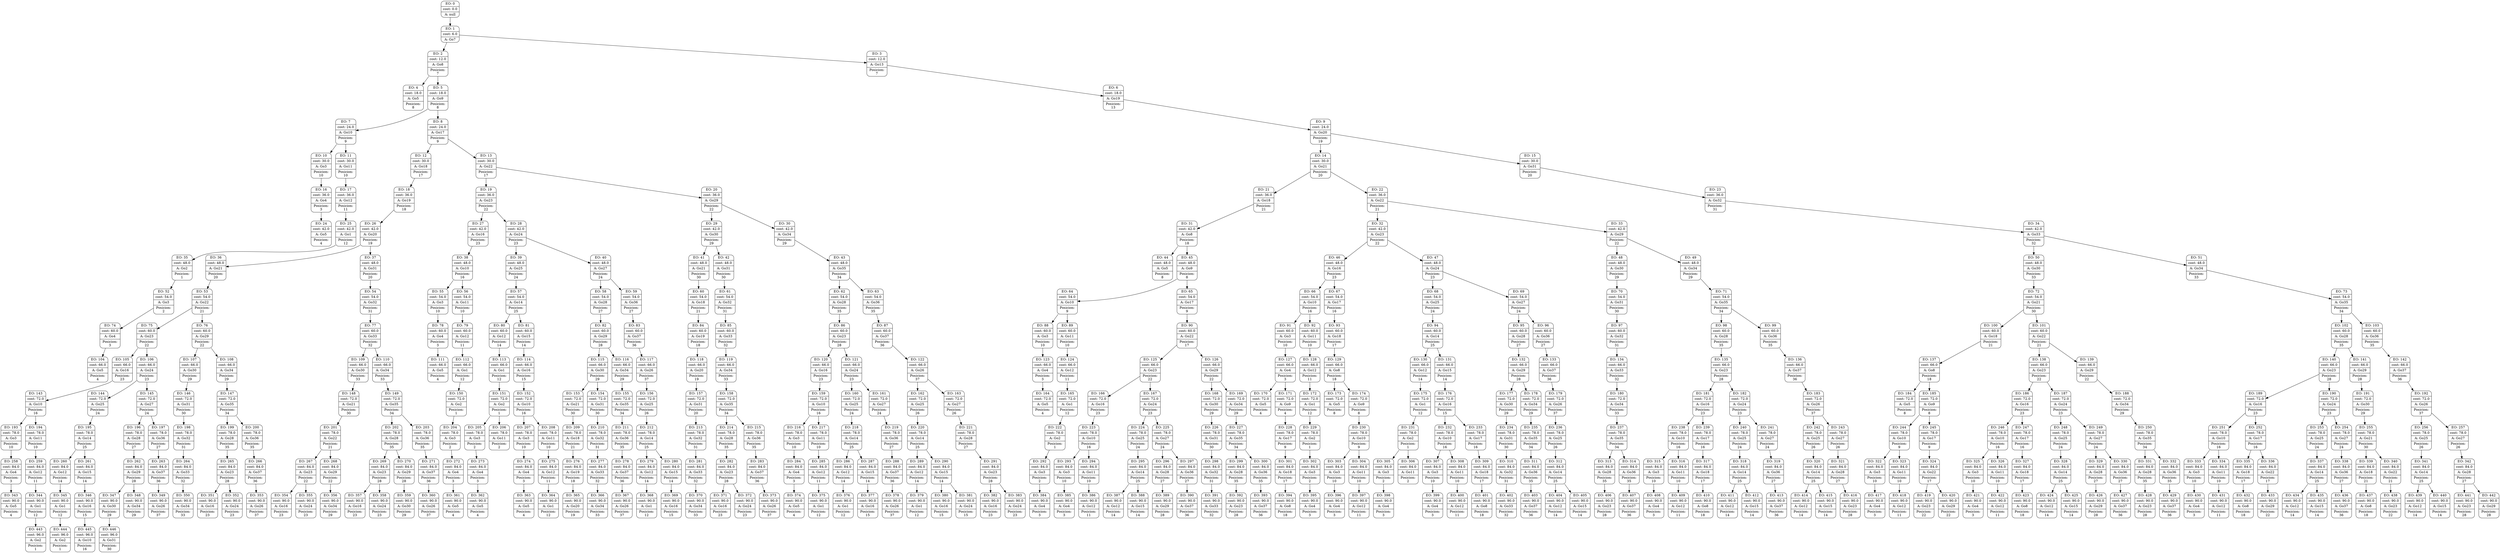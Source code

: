 digraph g {
node [shape = Mrecord];
nodo0[label="{EO: 0|cost: 0.0|A: null}"]
nodo1[label="{EO: 1|cost: 6.0|A: Go7}"]
nodo2[label="{EO: 2|cost: 12.0|A: Go8|Posicion:\n7}"]
nodo4[label="{EO: 4|cost: 18.0|A: Go5|Posicion:\n8}"]

nodo2 -> nodo4;
nodo5[label="{EO: 5|cost: 18.0|A: Go9|Posicion:\n8}"]
nodo7[label="{EO: 7|cost: 24.0|A: Go10|Posicion:\n9}"]
nodo10[label="{EO: 10|cost: 30.0|A: Go3|Posicion:\n10}"]
nodo16[label="{EO: 16|cost: 36.0|A: Go4|Posicion:\n3}"]
nodo24[label="{EO: 24|cost: 42.0|A: Go5|Posicion:\n4}"]

nodo16 -> nodo24;

nodo10 -> nodo16;

nodo7 -> nodo10;
nodo11[label="{EO: 11|cost: 30.0|A: Go11|Posicion:\n10}"]
nodo17[label="{EO: 17|cost: 36.0|A: Go12|Posicion:\n11}"]
nodo25[label="{EO: 25|cost: 42.0|A: Go1|Posicion:\n12}"]
nodo35[label="{EO: 35|cost: 48.0|A: Go2|Posicion:\n1}"]
nodo52[label="{EO: 52|cost: 54.0|A: Go3|Posicion:\n2}"]
nodo74[label="{EO: 74|cost: 60.0|A: Go4|Posicion:\n3}"]
nodo104[label="{EO: 104|cost: 66.0|A: Go5|Posicion:\n4}"]

nodo74 -> nodo104;

nodo52 -> nodo74;

nodo35 -> nodo52;

nodo25 -> nodo35;

nodo17 -> nodo25;

nodo11 -> nodo17;

nodo7 -> nodo11;

nodo5 -> nodo7;
nodo8[label="{EO: 8|cost: 24.0|A: Go17|Posicion:\n9}"]
nodo12[label="{EO: 12|cost: 30.0|A: Go18|Posicion:\n17}"]
nodo18[label="{EO: 18|cost: 36.0|A: Go19|Posicion:\n18}"]
nodo26[label="{EO: 26|cost: 42.0|A: Go20|Posicion:\n19}"]
nodo36[label="{EO: 36|cost: 48.0|A: Go21|Posicion:\n20}"]
nodo53[label="{EO: 53|cost: 54.0|A: Go22|Posicion:\n21}"]
nodo75[label="{EO: 75|cost: 60.0|A: Go23|Posicion:\n22}"]
nodo105[label="{EO: 105|cost: 66.0|A: Go16|Posicion:\n23}"]
nodo143[label="{EO: 143|cost: 72.0|A: Go10|Posicion:\n16}"]
nodo193[label="{EO: 193|cost: 78.0|A: Go3|Posicion:\n10}"]
nodo258[label="{EO: 258|cost: 84.0|A: Go4|Posicion:\n3}"]
nodo343[label="{EO: 343|cost: 90.0|A: Go5|Posicion:\n4}"]

nodo258 -> nodo343;

nodo193 -> nodo258;

nodo143 -> nodo193;
nodo194[label="{EO: 194|cost: 78.0|A: Go11|Posicion:\n10}"]
nodo259[label="{EO: 259|cost: 84.0|A: Go12|Posicion:\n11}"]
nodo344[label="{EO: 344|cost: 90.0|A: Go1|Posicion:\n12}"]
nodo443[label="{EO: 443|cost: 96.0|A: Go2|Posicion:\n1}"]

nodo344 -> nodo443;

nodo259 -> nodo344;

nodo194 -> nodo259;

nodo143 -> nodo194;

nodo105 -> nodo143;

nodo75 -> nodo105;
nodo106[label="{EO: 106|cost: 66.0|A: Go24|Posicion:\n23}"]
nodo144[label="{EO: 144|cost: 72.0|A: Go25|Posicion:\n24}"]
nodo195[label="{EO: 195|cost: 78.0|A: Go14|Posicion:\n25}"]
nodo260[label="{EO: 260|cost: 84.0|A: Go12|Posicion:\n14}"]
nodo345[label="{EO: 345|cost: 90.0|A: Go1|Posicion:\n12}"]
nodo444[label="{EO: 444|cost: 96.0|A: Go2|Posicion:\n1}"]

nodo345 -> nodo444;

nodo260 -> nodo345;

nodo195 -> nodo260;
nodo261[label="{EO: 261|cost: 84.0|A: Go15|Posicion:\n14}"]
nodo346[label="{EO: 346|cost: 90.0|A: Go16|Posicion:\n15}"]
nodo445[label="{EO: 445|cost: 96.0|A: Go10|Posicion:\n16}"]

nodo346 -> nodo445;

nodo261 -> nodo346;

nodo195 -> nodo261;

nodo144 -> nodo195;

nodo106 -> nodo144;
nodo145[label="{EO: 145|cost: 72.0|A: Go27|Posicion:\n24}"]
nodo196[label="{EO: 196|cost: 78.0|A: Go28|Posicion:\n27}"]
nodo262[label="{EO: 262|cost: 84.0|A: Go29|Posicion:\n28}"]
nodo347[label="{EO: 347|cost: 90.0|A: Go30|Posicion:\n29}"]
nodo446[label="{EO: 446|cost: 96.0|A: Go31|Posicion:\n30}"]

nodo347 -> nodo446;

nodo262 -> nodo347;
nodo348[label="{EO: 348|cost: 90.0|A: Go34|Posicion:\n29}"]

nodo262 -> nodo348;

nodo196 -> nodo262;

nodo145 -> nodo196;
nodo197[label="{EO: 197|cost: 78.0|A: Go36|Posicion:\n27}"]
nodo263[label="{EO: 263|cost: 84.0|A: Go37|Posicion:\n36}"]
nodo349[label="{EO: 349|cost: 90.0|A: Go26|Posicion:\n37}"]

nodo263 -> nodo349;

nodo197 -> nodo263;

nodo145 -> nodo197;

nodo106 -> nodo145;

nodo75 -> nodo106;

nodo53 -> nodo75;
nodo76[label="{EO: 76|cost: 60.0|A: Go29|Posicion:\n22}"]
nodo107[label="{EO: 107|cost: 66.0|A: Go30|Posicion:\n29}"]
nodo146[label="{EO: 146|cost: 72.0|A: Go31|Posicion:\n30}"]
nodo198[label="{EO: 198|cost: 78.0|A: Go32|Posicion:\n31}"]
nodo264[label="{EO: 264|cost: 84.0|A: Go33|Posicion:\n32}"]
nodo350[label="{EO: 350|cost: 90.0|A: Go34|Posicion:\n33}"]

nodo264 -> nodo350;

nodo198 -> nodo264;

nodo146 -> nodo198;

nodo107 -> nodo146;

nodo76 -> nodo107;
nodo108[label="{EO: 108|cost: 66.0|A: Go34|Posicion:\n29}"]
nodo147[label="{EO: 147|cost: 72.0|A: Go35|Posicion:\n34}"]
nodo199[label="{EO: 199|cost: 78.0|A: Go28|Posicion:\n35}"]
nodo265[label="{EO: 265|cost: 84.0|A: Go23|Posicion:\n28}"]
nodo351[label="{EO: 351|cost: 90.0|A: Go16|Posicion:\n23}"]

nodo265 -> nodo351;
nodo352[label="{EO: 352|cost: 90.0|A: Go24|Posicion:\n23}"]

nodo265 -> nodo352;

nodo199 -> nodo265;

nodo147 -> nodo199;
nodo200[label="{EO: 200|cost: 78.0|A: Go36|Posicion:\n35}"]
nodo266[label="{EO: 266|cost: 84.0|A: Go37|Posicion:\n36}"]
nodo353[label="{EO: 353|cost: 90.0|A: Go26|Posicion:\n37}"]

nodo266 -> nodo353;

nodo200 -> nodo266;

nodo147 -> nodo200;

nodo108 -> nodo147;

nodo76 -> nodo108;

nodo53 -> nodo76;

nodo36 -> nodo53;

nodo26 -> nodo36;
nodo37[label="{EO: 37|cost: 48.0|A: Go31|Posicion:\n20}"]
nodo54[label="{EO: 54|cost: 54.0|A: Go32|Posicion:\n31}"]
nodo77[label="{EO: 77|cost: 60.0|A: Go33|Posicion:\n32}"]
nodo109[label="{EO: 109|cost: 66.0|A: Go30|Posicion:\n33}"]
nodo148[label="{EO: 148|cost: 72.0|A: Go21|Posicion:\n30}"]
nodo201[label="{EO: 201|cost: 78.0|A: Go22|Posicion:\n21}"]
nodo267[label="{EO: 267|cost: 84.0|A: Go23|Posicion:\n22}"]
nodo354[label="{EO: 354|cost: 90.0|A: Go16|Posicion:\n23}"]

nodo267 -> nodo354;
nodo355[label="{EO: 355|cost: 90.0|A: Go24|Posicion:\n23}"]

nodo267 -> nodo355;

nodo201 -> nodo267;
nodo268[label="{EO: 268|cost: 84.0|A: Go29|Posicion:\n22}"]
nodo356[label="{EO: 356|cost: 90.0|A: Go34|Posicion:\n29}"]

nodo268 -> nodo356;

nodo201 -> nodo268;

nodo148 -> nodo201;

nodo109 -> nodo148;

nodo77 -> nodo109;
nodo110[label="{EO: 110|cost: 66.0|A: Go34|Posicion:\n33}"]
nodo149[label="{EO: 149|cost: 72.0|A: Go35|Posicion:\n34}"]
nodo202[label="{EO: 202|cost: 78.0|A: Go28|Posicion:\n35}"]
nodo269[label="{EO: 269|cost: 84.0|A: Go23|Posicion:\n28}"]
nodo357[label="{EO: 357|cost: 90.0|A: Go16|Posicion:\n23}"]

nodo269 -> nodo357;
nodo358[label="{EO: 358|cost: 90.0|A: Go24|Posicion:\n23}"]

nodo269 -> nodo358;

nodo202 -> nodo269;
nodo270[label="{EO: 270|cost: 84.0|A: Go29|Posicion:\n28}"]
nodo359[label="{EO: 359|cost: 90.0|A: Go30|Posicion:\n29}"]

nodo270 -> nodo359;

nodo202 -> nodo270;

nodo149 -> nodo202;
nodo203[label="{EO: 203|cost: 78.0|A: Go36|Posicion:\n35}"]
nodo271[label="{EO: 271|cost: 84.0|A: Go37|Posicion:\n36}"]
nodo360[label="{EO: 360|cost: 90.0|A: Go26|Posicion:\n37}"]

nodo271 -> nodo360;

nodo203 -> nodo271;

nodo149 -> nodo203;

nodo110 -> nodo149;

nodo77 -> nodo110;

nodo54 -> nodo77;

nodo37 -> nodo54;

nodo26 -> nodo37;

nodo18 -> nodo26;

nodo12 -> nodo18;

nodo8 -> nodo12;
nodo13[label="{EO: 13|cost: 30.0|A: Go22|Posicion:\n17}"]
nodo19[label="{EO: 19|cost: 36.0|A: Go23|Posicion:\n22}"]
nodo27[label="{EO: 27|cost: 42.0|A: Go16|Posicion:\n23}"]
nodo38[label="{EO: 38|cost: 48.0|A: Go10|Posicion:\n16}"]
nodo55[label="{EO: 55|cost: 54.0|A: Go3|Posicion:\n10}"]
nodo78[label="{EO: 78|cost: 60.0|A: Go4|Posicion:\n3}"]
nodo111[label="{EO: 111|cost: 66.0|A: Go5|Posicion:\n4}"]

nodo78 -> nodo111;

nodo55 -> nodo78;

nodo38 -> nodo55;
nodo56[label="{EO: 56|cost: 54.0|A: Go11|Posicion:\n10}"]
nodo79[label="{EO: 79|cost: 60.0|A: Go12|Posicion:\n11}"]
nodo112[label="{EO: 112|cost: 66.0|A: Go1|Posicion:\n12}"]
nodo150[label="{EO: 150|cost: 72.0|A: Go2|Posicion:\n1}"]
nodo204[label="{EO: 204|cost: 78.0|A: Go3|Posicion:\n2}"]
nodo272[label="{EO: 272|cost: 84.0|A: Go4|Posicion:\n3}"]
nodo361[label="{EO: 361|cost: 90.0|A: Go5|Posicion:\n4}"]

nodo272 -> nodo361;

nodo204 -> nodo272;

nodo150 -> nodo204;

nodo112 -> nodo150;

nodo79 -> nodo112;

nodo56 -> nodo79;

nodo38 -> nodo56;

nodo27 -> nodo38;

nodo19 -> nodo27;
nodo28[label="{EO: 28|cost: 42.0|A: Go24|Posicion:\n23}"]
nodo39[label="{EO: 39|cost: 48.0|A: Go25|Posicion:\n24}"]
nodo57[label="{EO: 57|cost: 54.0|A: Go14|Posicion:\n25}"]
nodo80[label="{EO: 80|cost: 60.0|A: Go12|Posicion:\n14}"]
nodo113[label="{EO: 113|cost: 66.0|A: Go1|Posicion:\n12}"]
nodo151[label="{EO: 151|cost: 72.0|A: Go2|Posicion:\n1}"]
nodo205[label="{EO: 205|cost: 78.0|A: Go3|Posicion:\n2}"]
nodo273[label="{EO: 273|cost: 84.0|A: Go4|Posicion:\n3}"]
nodo362[label="{EO: 362|cost: 90.0|A: Go5|Posicion:\n4}"]

nodo273 -> nodo362;

nodo205 -> nodo273;

nodo151 -> nodo205;
nodo206[label="{EO: 206|cost: 78.0|A: Go11|Posicion:\n2}"]

nodo151 -> nodo206;

nodo113 -> nodo151;

nodo80 -> nodo113;

nodo57 -> nodo80;
nodo81[label="{EO: 81|cost: 60.0|A: Go15|Posicion:\n14}"]
nodo114[label="{EO: 114|cost: 66.0|A: Go16|Posicion:\n15}"]
nodo152[label="{EO: 152|cost: 72.0|A: Go10|Posicion:\n16}"]
nodo207[label="{EO: 207|cost: 78.0|A: Go3|Posicion:\n10}"]
nodo274[label="{EO: 274|cost: 84.0|A: Go4|Posicion:\n3}"]
nodo363[label="{EO: 363|cost: 90.0|A: Go5|Posicion:\n4}"]

nodo274 -> nodo363;

nodo207 -> nodo274;

nodo152 -> nodo207;
nodo208[label="{EO: 208|cost: 78.0|A: Go11|Posicion:\n10}"]
nodo275[label="{EO: 275|cost: 84.0|A: Go12|Posicion:\n11}"]
nodo364[label="{EO: 364|cost: 90.0|A: Go1|Posicion:\n12}"]

nodo275 -> nodo364;

nodo208 -> nodo275;

nodo152 -> nodo208;

nodo114 -> nodo152;

nodo81 -> nodo114;

nodo57 -> nodo81;

nodo39 -> nodo57;

nodo28 -> nodo39;
nodo40[label="{EO: 40|cost: 48.0|A: Go27|Posicion:\n24}"]
nodo58[label="{EO: 58|cost: 54.0|A: Go28|Posicion:\n27}"]
nodo82[label="{EO: 82|cost: 60.0|A: Go29|Posicion:\n28}"]
nodo115[label="{EO: 115|cost: 66.0|A: Go30|Posicion:\n29}"]
nodo153[label="{EO: 153|cost: 72.0|A: Go21|Posicion:\n30}"]
nodo209[label="{EO: 209|cost: 78.0|A: Go18|Posicion:\n21}"]
nodo276[label="{EO: 276|cost: 84.0|A: Go19|Posicion:\n18}"]
nodo365[label="{EO: 365|cost: 90.0|A: Go20|Posicion:\n19}"]

nodo276 -> nodo365;

nodo209 -> nodo276;

nodo153 -> nodo209;

nodo115 -> nodo153;
nodo154[label="{EO: 154|cost: 72.0|A: Go31|Posicion:\n30}"]
nodo210[label="{EO: 210|cost: 78.0|A: Go32|Posicion:\n31}"]
nodo277[label="{EO: 277|cost: 84.0|A: Go33|Posicion:\n32}"]
nodo366[label="{EO: 366|cost: 90.0|A: Go34|Posicion:\n33}"]

nodo277 -> nodo366;

nodo210 -> nodo277;

nodo154 -> nodo210;

nodo115 -> nodo154;

nodo82 -> nodo115;
nodo116[label="{EO: 116|cost: 66.0|A: Go34|Posicion:\n29}"]
nodo155[label="{EO: 155|cost: 72.0|A: Go35|Posicion:\n34}"]
nodo211[label="{EO: 211|cost: 78.0|A: Go36|Posicion:\n35}"]
nodo278[label="{EO: 278|cost: 84.0|A: Go37|Posicion:\n36}"]
nodo367[label="{EO: 367|cost: 90.0|A: Go26|Posicion:\n37}"]

nodo278 -> nodo367;

nodo211 -> nodo278;

nodo155 -> nodo211;

nodo116 -> nodo155;

nodo82 -> nodo116;

nodo58 -> nodo82;

nodo40 -> nodo58;
nodo59[label="{EO: 59|cost: 54.0|A: Go36|Posicion:\n27}"]
nodo83[label="{EO: 83|cost: 60.0|A: Go37|Posicion:\n36}"]
nodo117[label="{EO: 117|cost: 66.0|A: Go26|Posicion:\n37}"]
nodo156[label="{EO: 156|cost: 72.0|A: Go25|Posicion:\n26}"]
nodo212[label="{EO: 212|cost: 78.0|A: Go14|Posicion:\n25}"]
nodo279[label="{EO: 279|cost: 84.0|A: Go12|Posicion:\n14}"]
nodo368[label="{EO: 368|cost: 90.0|A: Go1|Posicion:\n12}"]

nodo279 -> nodo368;

nodo212 -> nodo279;
nodo280[label="{EO: 280|cost: 84.0|A: Go15|Posicion:\n14}"]
nodo369[label="{EO: 369|cost: 90.0|A: Go16|Posicion:\n15}"]

nodo280 -> nodo369;

nodo212 -> nodo280;

nodo156 -> nodo212;

nodo117 -> nodo156;

nodo83 -> nodo117;

nodo59 -> nodo83;

nodo40 -> nodo59;

nodo28 -> nodo40;

nodo19 -> nodo28;

nodo13 -> nodo19;
nodo20[label="{EO: 20|cost: 36.0|A: Go29|Posicion:\n22}"]
nodo29[label="{EO: 29|cost: 42.0|A: Go30|Posicion:\n29}"]
nodo41[label="{EO: 41|cost: 48.0|A: Go21|Posicion:\n30}"]
nodo60[label="{EO: 60|cost: 54.0|A: Go18|Posicion:\n21}"]
nodo84[label="{EO: 84|cost: 60.0|A: Go19|Posicion:\n18}"]
nodo118[label="{EO: 118|cost: 66.0|A: Go20|Posicion:\n19}"]
nodo157[label="{EO: 157|cost: 72.0|A: Go31|Posicion:\n20}"]
nodo213[label="{EO: 213|cost: 78.0|A: Go32|Posicion:\n31}"]
nodo281[label="{EO: 281|cost: 84.0|A: Go33|Posicion:\n32}"]
nodo370[label="{EO: 370|cost: 90.0|A: Go34|Posicion:\n33}"]

nodo281 -> nodo370;

nodo213 -> nodo281;

nodo157 -> nodo213;

nodo118 -> nodo157;

nodo84 -> nodo118;

nodo60 -> nodo84;

nodo41 -> nodo60;

nodo29 -> nodo41;
nodo42[label="{EO: 42|cost: 48.0|A: Go31|Posicion:\n30}"]
nodo61[label="{EO: 61|cost: 54.0|A: Go32|Posicion:\n31}"]
nodo85[label="{EO: 85|cost: 60.0|A: Go33|Posicion:\n32}"]
nodo119[label="{EO: 119|cost: 66.0|A: Go34|Posicion:\n33}"]
nodo158[label="{EO: 158|cost: 72.0|A: Go35|Posicion:\n34}"]
nodo214[label="{EO: 214|cost: 78.0|A: Go28|Posicion:\n35}"]
nodo282[label="{EO: 282|cost: 84.0|A: Go23|Posicion:\n28}"]
nodo371[label="{EO: 371|cost: 90.0|A: Go16|Posicion:\n23}"]

nodo282 -> nodo371;
nodo372[label="{EO: 372|cost: 90.0|A: Go24|Posicion:\n23}"]

nodo282 -> nodo372;

nodo214 -> nodo282;

nodo158 -> nodo214;
nodo215[label="{EO: 215|cost: 78.0|A: Go36|Posicion:\n35}"]
nodo283[label="{EO: 283|cost: 84.0|A: Go37|Posicion:\n36}"]
nodo373[label="{EO: 373|cost: 90.0|A: Go26|Posicion:\n37}"]

nodo283 -> nodo373;

nodo215 -> nodo283;

nodo158 -> nodo215;

nodo119 -> nodo158;

nodo85 -> nodo119;

nodo61 -> nodo85;

nodo42 -> nodo61;

nodo29 -> nodo42;

nodo20 -> nodo29;
nodo30[label="{EO: 30|cost: 42.0|A: Go34|Posicion:\n29}"]
nodo43[label="{EO: 43|cost: 48.0|A: Go35|Posicion:\n34}"]
nodo62[label="{EO: 62|cost: 54.0|A: Go28|Posicion:\n35}"]
nodo86[label="{EO: 86|cost: 60.0|A: Go23|Posicion:\n28}"]
nodo120[label="{EO: 120|cost: 66.0|A: Go16|Posicion:\n23}"]
nodo159[label="{EO: 159|cost: 72.0|A: Go10|Posicion:\n16}"]
nodo216[label="{EO: 216|cost: 78.0|A: Go3|Posicion:\n10}"]
nodo284[label="{EO: 284|cost: 84.0|A: Go4|Posicion:\n3}"]
nodo374[label="{EO: 374|cost: 90.0|A: Go5|Posicion:\n4}"]

nodo284 -> nodo374;

nodo216 -> nodo284;

nodo159 -> nodo216;
nodo217[label="{EO: 217|cost: 78.0|A: Go11|Posicion:\n10}"]
nodo285[label="{EO: 285|cost: 84.0|A: Go12|Posicion:\n11}"]
nodo375[label="{EO: 375|cost: 90.0|A: Go1|Posicion:\n12}"]

nodo285 -> nodo375;

nodo217 -> nodo285;

nodo159 -> nodo217;

nodo120 -> nodo159;

nodo86 -> nodo120;
nodo121[label="{EO: 121|cost: 66.0|A: Go24|Posicion:\n23}"]
nodo160[label="{EO: 160|cost: 72.0|A: Go25|Posicion:\n24}"]
nodo218[label="{EO: 218|cost: 78.0|A: Go14|Posicion:\n25}"]
nodo286[label="{EO: 286|cost: 84.0|A: Go12|Posicion:\n14}"]
nodo376[label="{EO: 376|cost: 90.0|A: Go1|Posicion:\n12}"]

nodo286 -> nodo376;

nodo218 -> nodo286;
nodo287[label="{EO: 287|cost: 84.0|A: Go15|Posicion:\n14}"]
nodo377[label="{EO: 377|cost: 90.0|A: Go16|Posicion:\n15}"]

nodo287 -> nodo377;

nodo218 -> nodo287;

nodo160 -> nodo218;

nodo121 -> nodo160;
nodo161[label="{EO: 161|cost: 72.0|A: Go27|Posicion:\n24}"]
nodo219[label="{EO: 219|cost: 78.0|A: Go36|Posicion:\n27}"]
nodo288[label="{EO: 288|cost: 84.0|A: Go37|Posicion:\n36}"]
nodo378[label="{EO: 378|cost: 90.0|A: Go26|Posicion:\n37}"]

nodo288 -> nodo378;

nodo219 -> nodo288;

nodo161 -> nodo219;

nodo121 -> nodo161;

nodo86 -> nodo121;

nodo62 -> nodo86;

nodo43 -> nodo62;
nodo63[label="{EO: 63|cost: 54.0|A: Go36|Posicion:\n35}"]
nodo87[label="{EO: 87|cost: 60.0|A: Go37|Posicion:\n36}"]
nodo122[label="{EO: 122|cost: 66.0|A: Go26|Posicion:\n37}"]
nodo162[label="{EO: 162|cost: 72.0|A: Go25|Posicion:\n26}"]
nodo220[label="{EO: 220|cost: 78.0|A: Go14|Posicion:\n25}"]
nodo289[label="{EO: 289|cost: 84.0|A: Go12|Posicion:\n14}"]
nodo379[label="{EO: 379|cost: 90.0|A: Go1|Posicion:\n12}"]

nodo289 -> nodo379;

nodo220 -> nodo289;
nodo290[label="{EO: 290|cost: 84.0|A: Go15|Posicion:\n14}"]
nodo380[label="{EO: 380|cost: 90.0|A: Go16|Posicion:\n15}"]

nodo290 -> nodo380;
nodo381[label="{EO: 381|cost: 90.0|A: Go24|Posicion:\n15}"]

nodo290 -> nodo381;

nodo220 -> nodo290;

nodo162 -> nodo220;

nodo122 -> nodo162;
nodo163[label="{EO: 163|cost: 72.0|A: Go27|Posicion:\n26}"]
nodo221[label="{EO: 221|cost: 78.0|A: Go28|Posicion:\n27}"]
nodo291[label="{EO: 291|cost: 84.0|A: Go23|Posicion:\n28}"]
nodo382[label="{EO: 382|cost: 90.0|A: Go16|Posicion:\n23}"]

nodo291 -> nodo382;
nodo383[label="{EO: 383|cost: 90.0|A: Go24|Posicion:\n23}"]

nodo291 -> nodo383;

nodo221 -> nodo291;

nodo163 -> nodo221;

nodo122 -> nodo163;

nodo87 -> nodo122;

nodo63 -> nodo87;

nodo43 -> nodo63;

nodo30 -> nodo43;

nodo20 -> nodo30;

nodo13 -> nodo20;

nodo8 -> nodo13;

nodo5 -> nodo8;

nodo2 -> nodo5;

nodo1 -> nodo2;
nodo3[label="{EO: 3|cost: 12.0|A: Go13|Posicion:\n7}"]
nodo6[label="{EO: 6|cost: 18.0|A: Go19|Posicion:\n13}"]
nodo9[label="{EO: 9|cost: 24.0|A: Go20|Posicion:\n19}"]
nodo14[label="{EO: 14|cost: 30.0|A: Go21|Posicion:\n20}"]
nodo21[label="{EO: 21|cost: 36.0|A: Go18|Posicion:\n21}"]
nodo31[label="{EO: 31|cost: 42.0|A: Go8|Posicion:\n18}"]
nodo44[label="{EO: 44|cost: 48.0|A: Go5|Posicion:\n8}"]

nodo31 -> nodo44;
nodo45[label="{EO: 45|cost: 48.0|A: Go9|Posicion:\n8}"]
nodo64[label="{EO: 64|cost: 54.0|A: Go10|Posicion:\n9}"]
nodo88[label="{EO: 88|cost: 60.0|A: Go3|Posicion:\n10}"]
nodo123[label="{EO: 123|cost: 66.0|A: Go4|Posicion:\n3}"]
nodo164[label="{EO: 164|cost: 72.0|A: Go5|Posicion:\n4}"]

nodo123 -> nodo164;

nodo88 -> nodo123;

nodo64 -> nodo88;
nodo89[label="{EO: 89|cost: 60.0|A: Go11|Posicion:\n10}"]
nodo124[label="{EO: 124|cost: 66.0|A: Go12|Posicion:\n11}"]
nodo165[label="{EO: 165|cost: 72.0|A: Go1|Posicion:\n12}"]
nodo222[label="{EO: 222|cost: 78.0|A: Go2|Posicion:\n1}"]
nodo292[label="{EO: 292|cost: 84.0|A: Go3|Posicion:\n2}"]
nodo384[label="{EO: 384|cost: 90.0|A: Go4|Posicion:\n3}"]

nodo292 -> nodo384;

nodo222 -> nodo292;

nodo165 -> nodo222;

nodo124 -> nodo165;

nodo89 -> nodo124;

nodo64 -> nodo89;

nodo45 -> nodo64;
nodo65[label="{EO: 65|cost: 54.0|A: Go17|Posicion:\n9}"]
nodo90[label="{EO: 90|cost: 60.0|A: Go22|Posicion:\n17}"]
nodo125[label="{EO: 125|cost: 66.0|A: Go23|Posicion:\n22}"]
nodo166[label="{EO: 166|cost: 72.0|A: Go16|Posicion:\n23}"]
nodo223[label="{EO: 223|cost: 78.0|A: Go10|Posicion:\n16}"]
nodo293[label="{EO: 293|cost: 84.0|A: Go3|Posicion:\n10}"]
nodo385[label="{EO: 385|cost: 90.0|A: Go4|Posicion:\n3}"]

nodo293 -> nodo385;

nodo223 -> nodo293;
nodo294[label="{EO: 294|cost: 84.0|A: Go11|Posicion:\n10}"]
nodo386[label="{EO: 386|cost: 90.0|A: Go12|Posicion:\n11}"]

nodo294 -> nodo386;

nodo223 -> nodo294;

nodo166 -> nodo223;

nodo125 -> nodo166;
nodo167[label="{EO: 167|cost: 72.0|A: Go24|Posicion:\n23}"]
nodo224[label="{EO: 224|cost: 78.0|A: Go25|Posicion:\n24}"]
nodo295[label="{EO: 295|cost: 84.0|A: Go14|Posicion:\n25}"]
nodo387[label="{EO: 387|cost: 90.0|A: Go12|Posicion:\n14}"]

nodo295 -> nodo387;
nodo388[label="{EO: 388|cost: 90.0|A: Go15|Posicion:\n14}"]

nodo295 -> nodo388;

nodo224 -> nodo295;

nodo167 -> nodo224;
nodo225[label="{EO: 225|cost: 78.0|A: Go27|Posicion:\n24}"]
nodo296[label="{EO: 296|cost: 84.0|A: Go28|Posicion:\n27}"]
nodo389[label="{EO: 389|cost: 90.0|A: Go29|Posicion:\n28}"]

nodo296 -> nodo389;

nodo225 -> nodo296;
nodo297[label="{EO: 297|cost: 84.0|A: Go36|Posicion:\n27}"]
nodo390[label="{EO: 390|cost: 90.0|A: Go37|Posicion:\n36}"]

nodo297 -> nodo390;

nodo225 -> nodo297;

nodo167 -> nodo225;

nodo125 -> nodo167;

nodo90 -> nodo125;
nodo126[label="{EO: 126|cost: 66.0|A: Go29|Posicion:\n22}"]
nodo168[label="{EO: 168|cost: 72.0|A: Go30|Posicion:\n29}"]
nodo226[label="{EO: 226|cost: 78.0|A: Go31|Posicion:\n30}"]
nodo298[label="{EO: 298|cost: 84.0|A: Go32|Posicion:\n31}"]
nodo391[label="{EO: 391|cost: 90.0|A: Go33|Posicion:\n32}"]

nodo298 -> nodo391;

nodo226 -> nodo298;

nodo168 -> nodo226;

nodo126 -> nodo168;
nodo169[label="{EO: 169|cost: 72.0|A: Go34|Posicion:\n29}"]
nodo227[label="{EO: 227|cost: 78.0|A: Go35|Posicion:\n34}"]
nodo299[label="{EO: 299|cost: 84.0|A: Go28|Posicion:\n35}"]
nodo392[label="{EO: 392|cost: 90.0|A: Go23|Posicion:\n28}"]

nodo299 -> nodo392;

nodo227 -> nodo299;
nodo300[label="{EO: 300|cost: 84.0|A: Go36|Posicion:\n35}"]
nodo393[label="{EO: 393|cost: 90.0|A: Go37|Posicion:\n36}"]

nodo300 -> nodo393;

nodo227 -> nodo300;

nodo169 -> nodo227;

nodo126 -> nodo169;

nodo90 -> nodo126;

nodo65 -> nodo90;

nodo45 -> nodo65;

nodo31 -> nodo45;

nodo21 -> nodo31;

nodo14 -> nodo21;
nodo22[label="{EO: 22|cost: 36.0|A: Go22|Posicion:\n21}"]
nodo32[label="{EO: 32|cost: 42.0|A: Go23|Posicion:\n22}"]
nodo46[label="{EO: 46|cost: 48.0|A: Go16|Posicion:\n23}"]
nodo66[label="{EO: 66|cost: 54.0|A: Go10|Posicion:\n16}"]
nodo91[label="{EO: 91|cost: 60.0|A: Go3|Posicion:\n10}"]
nodo127[label="{EO: 127|cost: 66.0|A: Go4|Posicion:\n3}"]
nodo170[label="{EO: 170|cost: 72.0|A: Go5|Posicion:\n4}"]

nodo127 -> nodo170;
nodo171[label="{EO: 171|cost: 72.0|A: Go9|Posicion:\n4}"]
nodo228[label="{EO: 228|cost: 78.0|A: Go17|Posicion:\n9}"]
nodo301[label="{EO: 301|cost: 84.0|A: Go18|Posicion:\n17}"]
nodo394[label="{EO: 394|cost: 90.0|A: Go8|Posicion:\n18}"]

nodo301 -> nodo394;

nodo228 -> nodo301;

nodo171 -> nodo228;

nodo127 -> nodo171;

nodo91 -> nodo127;

nodo66 -> nodo91;
nodo92[label="{EO: 92|cost: 60.0|A: Go11|Posicion:\n10}"]
nodo128[label="{EO: 128|cost: 66.0|A: Go12|Posicion:\n11}"]
nodo172[label="{EO: 172|cost: 72.0|A: Go1|Posicion:\n12}"]
nodo229[label="{EO: 229|cost: 78.0|A: Go2|Posicion:\n1}"]
nodo302[label="{EO: 302|cost: 84.0|A: Go3|Posicion:\n2}"]
nodo395[label="{EO: 395|cost: 90.0|A: Go4|Posicion:\n3}"]

nodo302 -> nodo395;

nodo229 -> nodo302;

nodo172 -> nodo229;

nodo128 -> nodo172;

nodo92 -> nodo128;

nodo66 -> nodo92;

nodo46 -> nodo66;
nodo67[label="{EO: 67|cost: 54.0|A: Go17|Posicion:\n16}"]
nodo93[label="{EO: 93|cost: 60.0|A: Go18|Posicion:\n17}"]
nodo129[label="{EO: 129|cost: 66.0|A: Go8|Posicion:\n18}"]
nodo173[label="{EO: 173|cost: 72.0|A: Go5|Posicion:\n8}"]

nodo129 -> nodo173;
nodo174[label="{EO: 174|cost: 72.0|A: Go9|Posicion:\n8}"]
nodo230[label="{EO: 230|cost: 78.0|A: Go10|Posicion:\n9}"]
nodo303[label="{EO: 303|cost: 84.0|A: Go3|Posicion:\n10}"]
nodo396[label="{EO: 396|cost: 90.0|A: Go4|Posicion:\n3}"]

nodo303 -> nodo396;

nodo230 -> nodo303;
nodo304[label="{EO: 304|cost: 84.0|A: Go11|Posicion:\n10}"]
nodo397[label="{EO: 397|cost: 90.0|A: Go12|Posicion:\n11}"]

nodo304 -> nodo397;

nodo230 -> nodo304;

nodo174 -> nodo230;

nodo129 -> nodo174;

nodo93 -> nodo129;

nodo67 -> nodo93;

nodo46 -> nodo67;

nodo32 -> nodo46;
nodo47[label="{EO: 47|cost: 48.0|A: Go24|Posicion:\n23}"]
nodo68[label="{EO: 68|cost: 54.0|A: Go25|Posicion:\n24}"]
nodo94[label="{EO: 94|cost: 60.0|A: Go14|Posicion:\n25}"]
nodo130[label="{EO: 130|cost: 66.0|A: Go12|Posicion:\n14}"]
nodo175[label="{EO: 175|cost: 72.0|A: Go1|Posicion:\n12}"]
nodo231[label="{EO: 231|cost: 78.0|A: Go2|Posicion:\n1}"]
nodo305[label="{EO: 305|cost: 84.0|A: Go3|Posicion:\n2}"]
nodo398[label="{EO: 398|cost: 90.0|A: Go4|Posicion:\n3}"]

nodo305 -> nodo398;

nodo231 -> nodo305;
nodo306[label="{EO: 306|cost: 84.0|A: Go11|Posicion:\n2}"]

nodo231 -> nodo306;

nodo175 -> nodo231;

nodo130 -> nodo175;

nodo94 -> nodo130;
nodo131[label="{EO: 131|cost: 66.0|A: Go15|Posicion:\n14}"]
nodo176[label="{EO: 176|cost: 72.0|A: Go16|Posicion:\n15}"]
nodo232[label="{EO: 232|cost: 78.0|A: Go10|Posicion:\n16}"]
nodo307[label="{EO: 307|cost: 84.0|A: Go3|Posicion:\n10}"]
nodo399[label="{EO: 399|cost: 90.0|A: Go4|Posicion:\n3}"]

nodo307 -> nodo399;

nodo232 -> nodo307;
nodo308[label="{EO: 308|cost: 84.0|A: Go11|Posicion:\n10}"]
nodo400[label="{EO: 400|cost: 90.0|A: Go12|Posicion:\n11}"]

nodo308 -> nodo400;

nodo232 -> nodo308;

nodo176 -> nodo232;
nodo233[label="{EO: 233|cost: 78.0|A: Go17|Posicion:\n16}"]
nodo309[label="{EO: 309|cost: 84.0|A: Go18|Posicion:\n17}"]
nodo401[label="{EO: 401|cost: 90.0|A: Go8|Posicion:\n18}"]

nodo309 -> nodo401;

nodo233 -> nodo309;

nodo176 -> nodo233;

nodo131 -> nodo176;

nodo94 -> nodo131;

nodo68 -> nodo94;

nodo47 -> nodo68;
nodo69[label="{EO: 69|cost: 54.0|A: Go27|Posicion:\n24}"]
nodo95[label="{EO: 95|cost: 60.0|A: Go28|Posicion:\n27}"]
nodo132[label="{EO: 132|cost: 66.0|A: Go29|Posicion:\n28}"]
nodo177[label="{EO: 177|cost: 72.0|A: Go30|Posicion:\n29}"]
nodo234[label="{EO: 234|cost: 78.0|A: Go31|Posicion:\n30}"]
nodo310[label="{EO: 310|cost: 84.0|A: Go32|Posicion:\n31}"]
nodo402[label="{EO: 402|cost: 90.0|A: Go33|Posicion:\n32}"]

nodo310 -> nodo402;

nodo234 -> nodo310;

nodo177 -> nodo234;

nodo132 -> nodo177;
nodo178[label="{EO: 178|cost: 72.0|A: Go34|Posicion:\n29}"]
nodo235[label="{EO: 235|cost: 78.0|A: Go35|Posicion:\n34}"]
nodo311[label="{EO: 311|cost: 84.0|A: Go36|Posicion:\n35}"]
nodo403[label="{EO: 403|cost: 90.0|A: Go37|Posicion:\n36}"]

nodo311 -> nodo403;

nodo235 -> nodo311;

nodo178 -> nodo235;

nodo132 -> nodo178;

nodo95 -> nodo132;

nodo69 -> nodo95;
nodo96[label="{EO: 96|cost: 60.0|A: Go36|Posicion:\n27}"]
nodo133[label="{EO: 133|cost: 66.0|A: Go37|Posicion:\n36}"]
nodo179[label="{EO: 179|cost: 72.0|A: Go26|Posicion:\n37}"]
nodo236[label="{EO: 236|cost: 78.0|A: Go25|Posicion:\n26}"]
nodo312[label="{EO: 312|cost: 84.0|A: Go14|Posicion:\n25}"]
nodo404[label="{EO: 404|cost: 90.0|A: Go12|Posicion:\n14}"]

nodo312 -> nodo404;
nodo405[label="{EO: 405|cost: 90.0|A: Go15|Posicion:\n14}"]

nodo312 -> nodo405;

nodo236 -> nodo312;

nodo179 -> nodo236;

nodo133 -> nodo179;

nodo96 -> nodo133;

nodo69 -> nodo96;

nodo47 -> nodo69;

nodo32 -> nodo47;

nodo22 -> nodo32;
nodo33[label="{EO: 33|cost: 42.0|A: Go29|Posicion:\n22}"]
nodo48[label="{EO: 48|cost: 48.0|A: Go30|Posicion:\n29}"]
nodo70[label="{EO: 70|cost: 54.0|A: Go31|Posicion:\n30}"]
nodo97[label="{EO: 97|cost: 60.0|A: Go32|Posicion:\n31}"]
nodo134[label="{EO: 134|cost: 66.0|A: Go33|Posicion:\n32}"]
nodo180[label="{EO: 180|cost: 72.0|A: Go34|Posicion:\n33}"]
nodo237[label="{EO: 237|cost: 78.0|A: Go35|Posicion:\n34}"]
nodo313[label="{EO: 313|cost: 84.0|A: Go28|Posicion:\n35}"]
nodo406[label="{EO: 406|cost: 90.0|A: Go23|Posicion:\n28}"]

nodo313 -> nodo406;

nodo237 -> nodo313;
nodo314[label="{EO: 314|cost: 84.0|A: Go36|Posicion:\n35}"]
nodo407[label="{EO: 407|cost: 90.0|A: Go37|Posicion:\n36}"]

nodo314 -> nodo407;

nodo237 -> nodo314;

nodo180 -> nodo237;

nodo134 -> nodo180;

nodo97 -> nodo134;

nodo70 -> nodo97;

nodo48 -> nodo70;

nodo33 -> nodo48;
nodo49[label="{EO: 49|cost: 48.0|A: Go34|Posicion:\n29}"]
nodo71[label="{EO: 71|cost: 54.0|A: Go35|Posicion:\n34}"]
nodo98[label="{EO: 98|cost: 60.0|A: Go28|Posicion:\n35}"]
nodo135[label="{EO: 135|cost: 66.0|A: Go23|Posicion:\n28}"]
nodo181[label="{EO: 181|cost: 72.0|A: Go16|Posicion:\n23}"]
nodo238[label="{EO: 238|cost: 78.0|A: Go10|Posicion:\n16}"]
nodo315[label="{EO: 315|cost: 84.0|A: Go3|Posicion:\n10}"]
nodo408[label="{EO: 408|cost: 90.0|A: Go4|Posicion:\n3}"]

nodo315 -> nodo408;

nodo238 -> nodo315;
nodo316[label="{EO: 316|cost: 84.0|A: Go11|Posicion:\n10}"]
nodo409[label="{EO: 409|cost: 90.0|A: Go12|Posicion:\n11}"]

nodo316 -> nodo409;

nodo238 -> nodo316;

nodo181 -> nodo238;
nodo239[label="{EO: 239|cost: 78.0|A: Go17|Posicion:\n16}"]
nodo317[label="{EO: 317|cost: 84.0|A: Go18|Posicion:\n17}"]
nodo410[label="{EO: 410|cost: 90.0|A: Go8|Posicion:\n18}"]

nodo317 -> nodo410;

nodo239 -> nodo317;

nodo181 -> nodo239;

nodo135 -> nodo181;
nodo182[label="{EO: 182|cost: 72.0|A: Go24|Posicion:\n23}"]
nodo240[label="{EO: 240|cost: 78.0|A: Go25|Posicion:\n24}"]
nodo318[label="{EO: 318|cost: 84.0|A: Go14|Posicion:\n25}"]
nodo411[label="{EO: 411|cost: 90.0|A: Go12|Posicion:\n14}"]

nodo318 -> nodo411;
nodo412[label="{EO: 412|cost: 90.0|A: Go15|Posicion:\n14}"]

nodo318 -> nodo412;

nodo240 -> nodo318;

nodo182 -> nodo240;
nodo241[label="{EO: 241|cost: 78.0|A: Go27|Posicion:\n24}"]
nodo319[label="{EO: 319|cost: 84.0|A: Go36|Posicion:\n27}"]
nodo413[label="{EO: 413|cost: 90.0|A: Go37|Posicion:\n36}"]

nodo319 -> nodo413;

nodo241 -> nodo319;

nodo182 -> nodo241;

nodo135 -> nodo182;

nodo98 -> nodo135;

nodo71 -> nodo98;
nodo99[label="{EO: 99|cost: 60.0|A: Go36|Posicion:\n35}"]
nodo136[label="{EO: 136|cost: 66.0|A: Go37|Posicion:\n36}"]
nodo183[label="{EO: 183|cost: 72.0|A: Go26|Posicion:\n37}"]
nodo242[label="{EO: 242|cost: 78.0|A: Go25|Posicion:\n26}"]
nodo320[label="{EO: 320|cost: 84.0|A: Go14|Posicion:\n25}"]
nodo414[label="{EO: 414|cost: 90.0|A: Go12|Posicion:\n14}"]

nodo320 -> nodo414;
nodo415[label="{EO: 415|cost: 90.0|A: Go15|Posicion:\n14}"]

nodo320 -> nodo415;

nodo242 -> nodo320;

nodo183 -> nodo242;
nodo243[label="{EO: 243|cost: 78.0|A: Go27|Posicion:\n26}"]
nodo321[label="{EO: 321|cost: 84.0|A: Go28|Posicion:\n27}"]
nodo416[label="{EO: 416|cost: 90.0|A: Go23|Posicion:\n28}"]

nodo321 -> nodo416;

nodo243 -> nodo321;

nodo183 -> nodo243;

nodo136 -> nodo183;

nodo99 -> nodo136;

nodo71 -> nodo99;

nodo49 -> nodo71;

nodo33 -> nodo49;

nodo22 -> nodo33;

nodo14 -> nodo22;

nodo9 -> nodo14;
nodo15[label="{EO: 15|cost: 30.0|A: Go31|Posicion:\n20}"]
nodo23[label="{EO: 23|cost: 36.0|A: Go32|Posicion:\n31}"]
nodo34[label="{EO: 34|cost: 42.0|A: Go33|Posicion:\n32}"]
nodo50[label="{EO: 50|cost: 48.0|A: Go30|Posicion:\n33}"]
nodo72[label="{EO: 72|cost: 54.0|A: Go21|Posicion:\n30}"]
nodo100[label="{EO: 100|cost: 60.0|A: Go18|Posicion:\n21}"]
nodo137[label="{EO: 137|cost: 66.0|A: Go8|Posicion:\n18}"]
nodo184[label="{EO: 184|cost: 72.0|A: Go5|Posicion:\n8}"]

nodo137 -> nodo184;
nodo185[label="{EO: 185|cost: 72.0|A: Go9|Posicion:\n8}"]
nodo244[label="{EO: 244|cost: 78.0|A: Go10|Posicion:\n9}"]
nodo322[label="{EO: 322|cost: 84.0|A: Go3|Posicion:\n10}"]
nodo417[label="{EO: 417|cost: 90.0|A: Go4|Posicion:\n3}"]

nodo322 -> nodo417;

nodo244 -> nodo322;
nodo323[label="{EO: 323|cost: 84.0|A: Go11|Posicion:\n10}"]
nodo418[label="{EO: 418|cost: 90.0|A: Go12|Posicion:\n11}"]

nodo323 -> nodo418;

nodo244 -> nodo323;

nodo185 -> nodo244;
nodo245[label="{EO: 245|cost: 78.0|A: Go17|Posicion:\n9}"]
nodo324[label="{EO: 324|cost: 84.0|A: Go22|Posicion:\n17}"]
nodo419[label="{EO: 419|cost: 90.0|A: Go23|Posicion:\n22}"]

nodo324 -> nodo419;
nodo420[label="{EO: 420|cost: 90.0|A: Go29|Posicion:\n22}"]

nodo324 -> nodo420;

nodo245 -> nodo324;

nodo185 -> nodo245;

nodo137 -> nodo185;

nodo100 -> nodo137;

nodo72 -> nodo100;
nodo101[label="{EO: 101|cost: 60.0|A: Go22|Posicion:\n21}"]
nodo138[label="{EO: 138|cost: 66.0|A: Go23|Posicion:\n22}"]
nodo186[label="{EO: 186|cost: 72.0|A: Go16|Posicion:\n23}"]
nodo246[label="{EO: 246|cost: 78.0|A: Go10|Posicion:\n16}"]
nodo325[label="{EO: 325|cost: 84.0|A: Go3|Posicion:\n10}"]
nodo421[label="{EO: 421|cost: 90.0|A: Go4|Posicion:\n3}"]

nodo325 -> nodo421;

nodo246 -> nodo325;
nodo326[label="{EO: 326|cost: 84.0|A: Go11|Posicion:\n10}"]
nodo422[label="{EO: 422|cost: 90.0|A: Go12|Posicion:\n11}"]

nodo326 -> nodo422;

nodo246 -> nodo326;

nodo186 -> nodo246;
nodo247[label="{EO: 247|cost: 78.0|A: Go17|Posicion:\n16}"]
nodo327[label="{EO: 327|cost: 84.0|A: Go18|Posicion:\n17}"]
nodo423[label="{EO: 423|cost: 90.0|A: Go8|Posicion:\n18}"]

nodo327 -> nodo423;

nodo247 -> nodo327;

nodo186 -> nodo247;

nodo138 -> nodo186;
nodo187[label="{EO: 187|cost: 72.0|A: Go24|Posicion:\n23}"]
nodo248[label="{EO: 248|cost: 78.0|A: Go25|Posicion:\n24}"]
nodo328[label="{EO: 328|cost: 84.0|A: Go14|Posicion:\n25}"]
nodo424[label="{EO: 424|cost: 90.0|A: Go12|Posicion:\n14}"]

nodo328 -> nodo424;
nodo425[label="{EO: 425|cost: 90.0|A: Go15|Posicion:\n14}"]

nodo328 -> nodo425;

nodo248 -> nodo328;

nodo187 -> nodo248;
nodo249[label="{EO: 249|cost: 78.0|A: Go27|Posicion:\n24}"]
nodo329[label="{EO: 329|cost: 84.0|A: Go28|Posicion:\n27}"]
nodo426[label="{EO: 426|cost: 90.0|A: Go29|Posicion:\n28}"]

nodo329 -> nodo426;

nodo249 -> nodo329;
nodo330[label="{EO: 330|cost: 84.0|A: Go36|Posicion:\n27}"]
nodo427[label="{EO: 427|cost: 90.0|A: Go37|Posicion:\n36}"]

nodo330 -> nodo427;

nodo249 -> nodo330;

nodo187 -> nodo249;

nodo138 -> nodo187;

nodo101 -> nodo138;
nodo139[label="{EO: 139|cost: 66.0|A: Go29|Posicion:\n22}"]
nodo188[label="{EO: 188|cost: 72.0|A: Go34|Posicion:\n29}"]
nodo250[label="{EO: 250|cost: 78.0|A: Go35|Posicion:\n34}"]
nodo331[label="{EO: 331|cost: 84.0|A: Go28|Posicion:\n35}"]
nodo428[label="{EO: 428|cost: 90.0|A: Go23|Posicion:\n28}"]

nodo331 -> nodo428;

nodo250 -> nodo331;
nodo332[label="{EO: 332|cost: 84.0|A: Go36|Posicion:\n35}"]
nodo429[label="{EO: 429|cost: 90.0|A: Go37|Posicion:\n36}"]

nodo332 -> nodo429;

nodo250 -> nodo332;

nodo188 -> nodo250;

nodo139 -> nodo188;

nodo101 -> nodo139;

nodo72 -> nodo101;

nodo50 -> nodo72;

nodo34 -> nodo50;
nodo51[label="{EO: 51|cost: 48.0|A: Go34|Posicion:\n33}"]
nodo73[label="{EO: 73|cost: 54.0|A: Go35|Posicion:\n34}"]
nodo102[label="{EO: 102|cost: 60.0|A: Go28|Posicion:\n35}"]
nodo140[label="{EO: 140|cost: 66.0|A: Go23|Posicion:\n28}"]
nodo189[label="{EO: 189|cost: 72.0|A: Go16|Posicion:\n23}"]
nodo251[label="{EO: 251|cost: 78.0|A: Go10|Posicion:\n16}"]
nodo333[label="{EO: 333|cost: 84.0|A: Go3|Posicion:\n10}"]
nodo430[label="{EO: 430|cost: 90.0|A: Go4|Posicion:\n3}"]

nodo333 -> nodo430;

nodo251 -> nodo333;
nodo334[label="{EO: 334|cost: 84.0|A: Go11|Posicion:\n10}"]
nodo431[label="{EO: 431|cost: 90.0|A: Go12|Posicion:\n11}"]

nodo334 -> nodo431;

nodo251 -> nodo334;

nodo189 -> nodo251;
nodo252[label="{EO: 252|cost: 78.0|A: Go17|Posicion:\n16}"]
nodo335[label="{EO: 335|cost: 84.0|A: Go18|Posicion:\n17}"]
nodo432[label="{EO: 432|cost: 90.0|A: Go8|Posicion:\n18}"]

nodo335 -> nodo432;

nodo252 -> nodo335;
nodo336[label="{EO: 336|cost: 84.0|A: Go22|Posicion:\n17}"]
nodo433[label="{EO: 433|cost: 90.0|A: Go29|Posicion:\n22}"]

nodo336 -> nodo433;

nodo252 -> nodo336;

nodo189 -> nodo252;

nodo140 -> nodo189;
nodo190[label="{EO: 190|cost: 72.0|A: Go24|Posicion:\n23}"]
nodo253[label="{EO: 253|cost: 78.0|A: Go25|Posicion:\n24}"]
nodo337[label="{EO: 337|cost: 84.0|A: Go14|Posicion:\n25}"]
nodo434[label="{EO: 434|cost: 90.0|A: Go12|Posicion:\n14}"]

nodo337 -> nodo434;
nodo435[label="{EO: 435|cost: 90.0|A: Go15|Posicion:\n14}"]

nodo337 -> nodo435;

nodo253 -> nodo337;

nodo190 -> nodo253;
nodo254[label="{EO: 254|cost: 78.0|A: Go27|Posicion:\n24}"]
nodo338[label="{EO: 338|cost: 84.0|A: Go36|Posicion:\n27}"]
nodo436[label="{EO: 436|cost: 90.0|A: Go37|Posicion:\n36}"]

nodo338 -> nodo436;

nodo254 -> nodo338;

nodo190 -> nodo254;

nodo140 -> nodo190;

nodo102 -> nodo140;
nodo141[label="{EO: 141|cost: 66.0|A: Go29|Posicion:\n28}"]
nodo191[label="{EO: 191|cost: 72.0|A: Go30|Posicion:\n29}"]
nodo255[label="{EO: 255|cost: 78.0|A: Go21|Posicion:\n30}"]
nodo339[label="{EO: 339|cost: 84.0|A: Go18|Posicion:\n21}"]
nodo437[label="{EO: 437|cost: 90.0|A: Go8|Posicion:\n18}"]

nodo339 -> nodo437;

nodo255 -> nodo339;
nodo340[label="{EO: 340|cost: 84.0|A: Go22|Posicion:\n21}"]
nodo438[label="{EO: 438|cost: 90.0|A: Go23|Posicion:\n22}"]

nodo340 -> nodo438;

nodo255 -> nodo340;

nodo191 -> nodo255;

nodo141 -> nodo191;

nodo102 -> nodo141;

nodo73 -> nodo102;
nodo103[label="{EO: 103|cost: 60.0|A: Go36|Posicion:\n35}"]
nodo142[label="{EO: 142|cost: 66.0|A: Go37|Posicion:\n36}"]
nodo192[label="{EO: 192|cost: 72.0|A: Go26|Posicion:\n37}"]
nodo256[label="{EO: 256|cost: 78.0|A: Go25|Posicion:\n26}"]
nodo341[label="{EO: 341|cost: 84.0|A: Go14|Posicion:\n25}"]
nodo439[label="{EO: 439|cost: 90.0|A: Go12|Posicion:\n14}"]

nodo341 -> nodo439;
nodo440[label="{EO: 440|cost: 90.0|A: Go15|Posicion:\n14}"]

nodo341 -> nodo440;

nodo256 -> nodo341;

nodo192 -> nodo256;
nodo257[label="{EO: 257|cost: 78.0|A: Go27|Posicion:\n26}"]
nodo342[label="{EO: 342|cost: 84.0|A: Go28|Posicion:\n27}"]
nodo441[label="{EO: 441|cost: 90.0|A: Go23|Posicion:\n28}"]

nodo342 -> nodo441;
nodo442[label="{EO: 442|cost: 90.0|A: Go29|Posicion:\n28}"]

nodo342 -> nodo442;

nodo257 -> nodo342;

nodo192 -> nodo257;

nodo142 -> nodo192;

nodo103 -> nodo142;

nodo73 -> nodo103;

nodo51 -> nodo73;

nodo34 -> nodo51;

nodo23 -> nodo34;

nodo15 -> nodo23;

nodo9 -> nodo15;

nodo6 -> nodo9;

nodo3 -> nodo6;

nodo1 -> nodo3;

nodo0 -> nodo1;


}